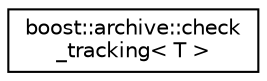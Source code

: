 digraph "Graphical Class Hierarchy"
{
  edge [fontname="Helvetica",fontsize="10",labelfontname="Helvetica",labelfontsize="10"];
  node [fontname="Helvetica",fontsize="10",shape=record];
  rankdir="LR";
  Node0 [label="boost::archive::check\l_tracking\< T \>",height=0.2,width=0.4,color="black", fillcolor="white", style="filled",URL="$structboost_1_1archive_1_1check__tracking.html"];
}

